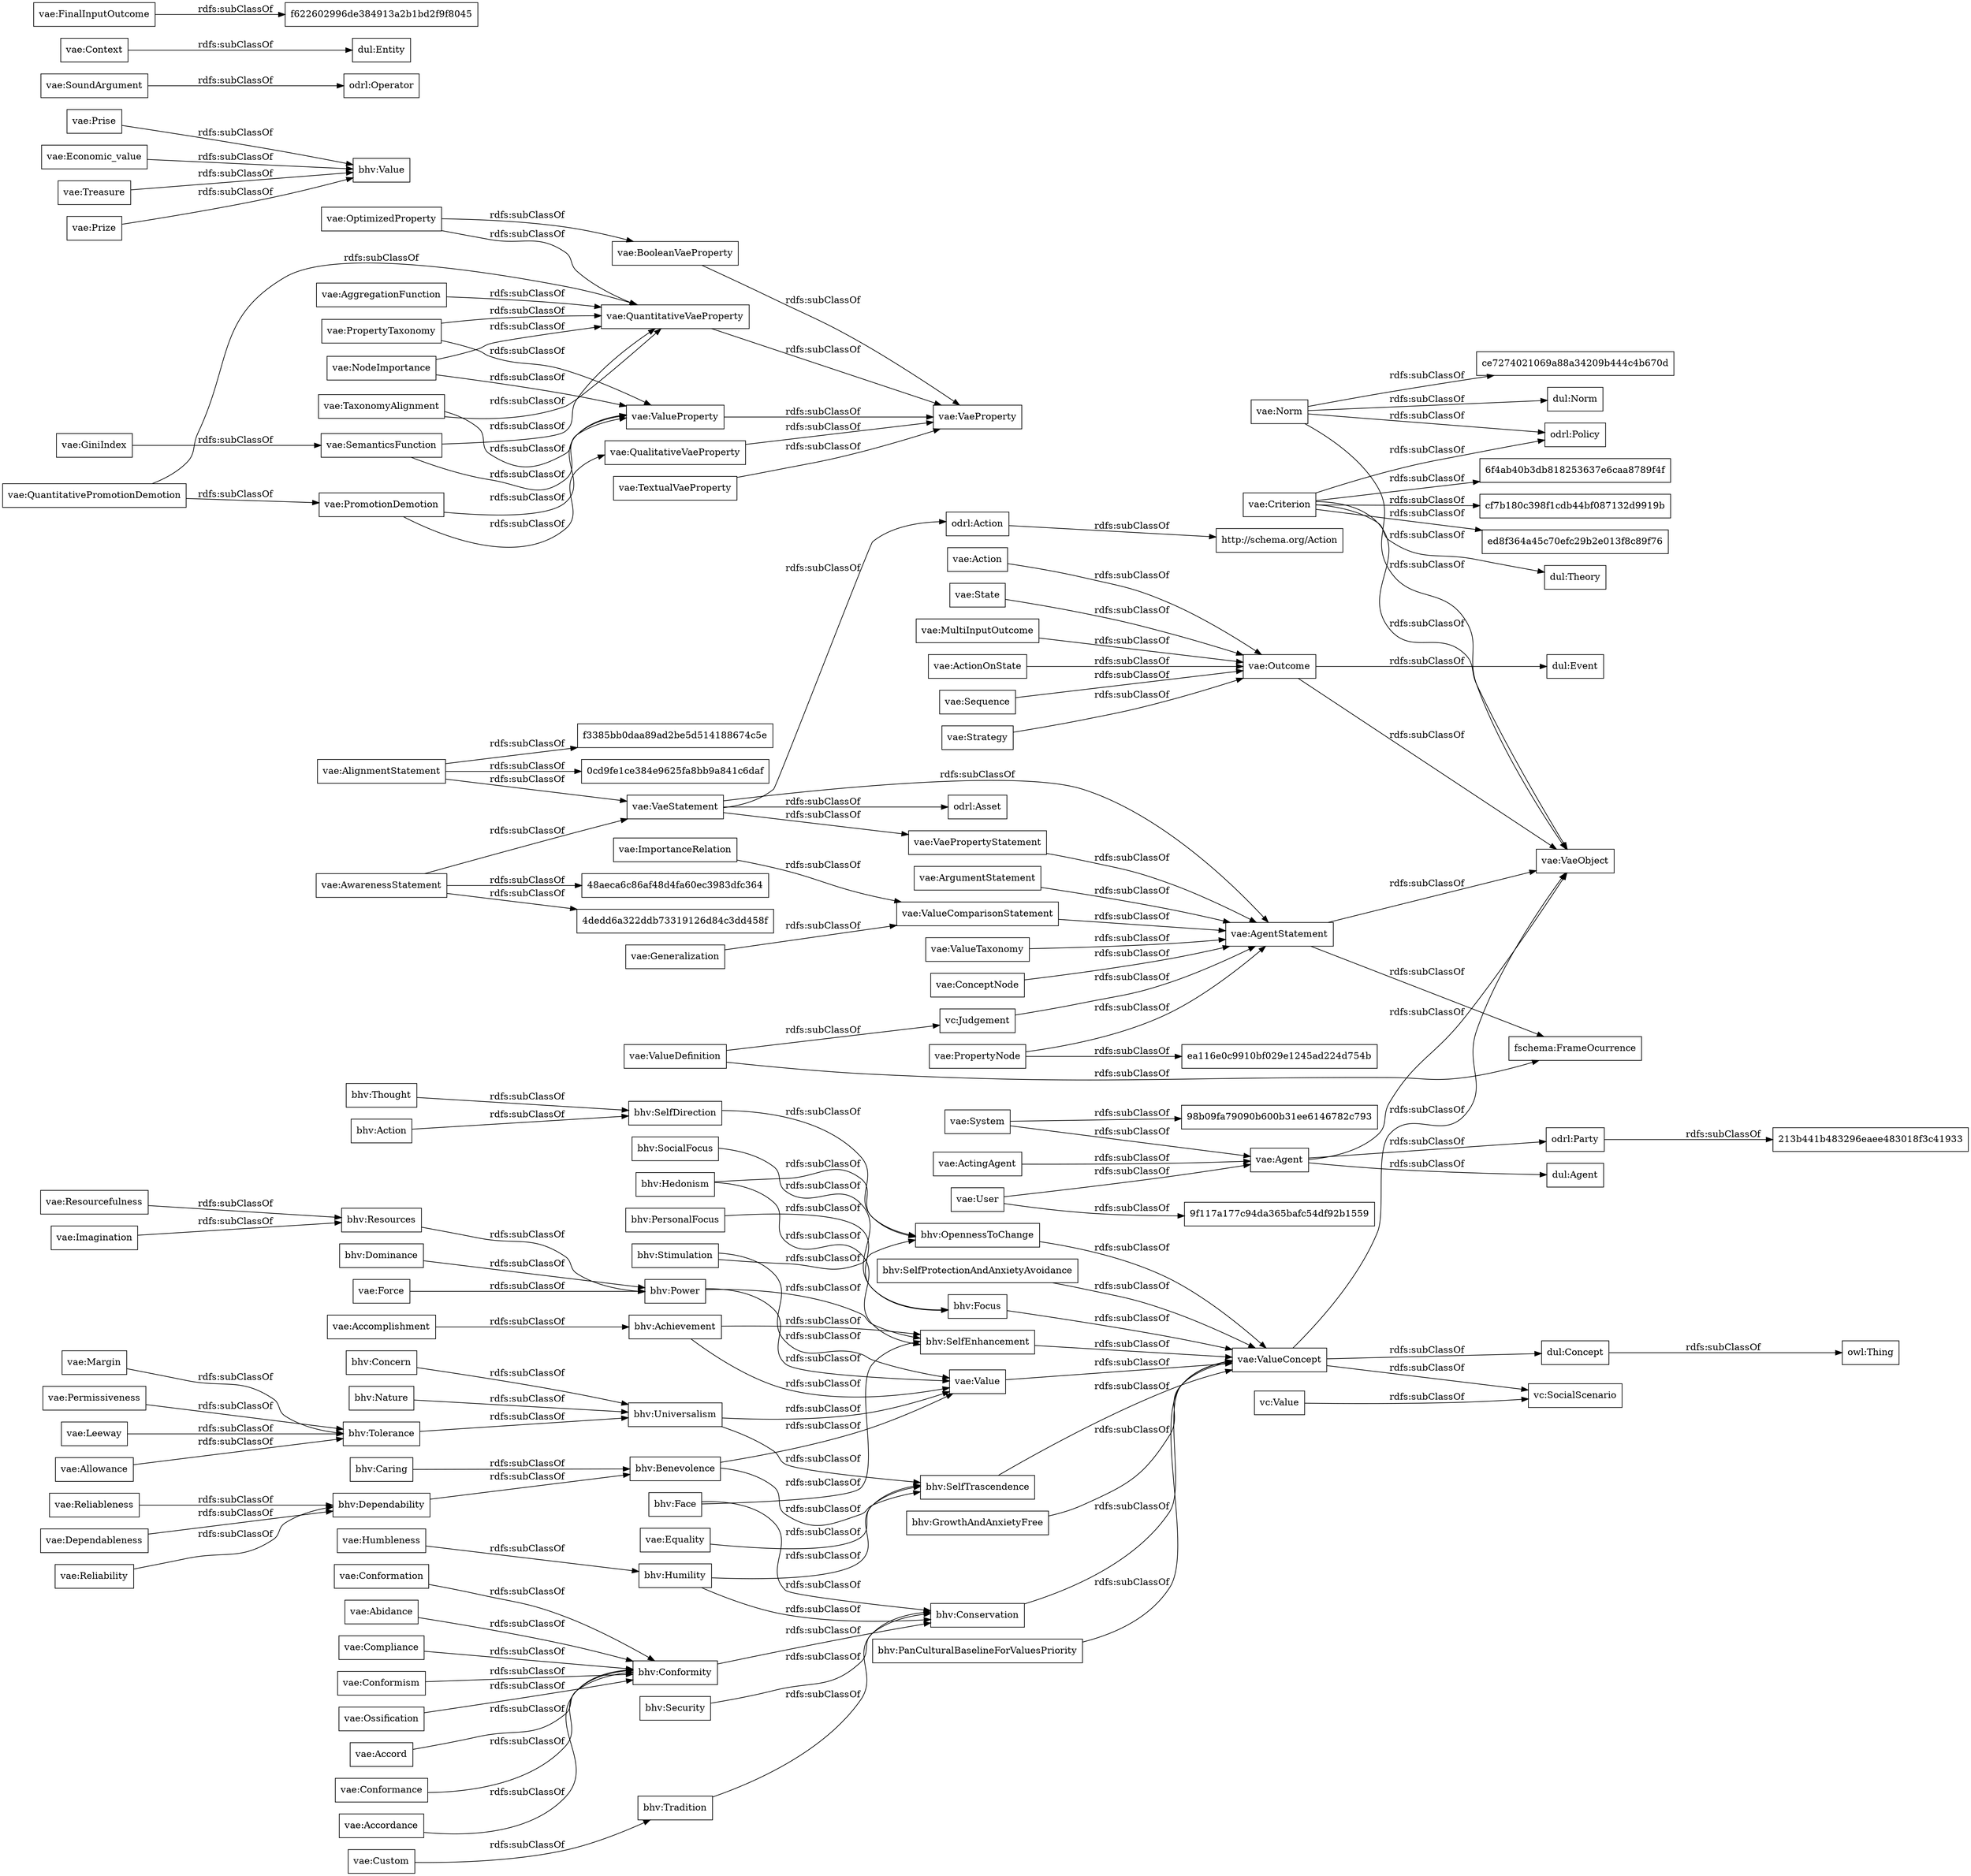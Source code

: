 digraph ar2dtool_diagram { 
rankdir=LR;
size="1000"
node [shape = rectangle, color="black"]; "bhv:Dominance" "vae:Humbleness" "98b09fa79090b600b31ee6146782c793" "odrl:Action" "vae:GiniIndex" "http://schema.org/Action" "48aeca6c86af48d4fa60ec3983dfc364" "vae:PropertyTaxonomy" "bhv:PersonalFocus" "bhv:Hedonism" "vae:Resourcefulness" "vae:NodeImportance" "vae:BooleanVaeProperty" "vae:AggregationFunction" "bhv:Universalism" "vae:Conformance" "vae:Value" "bhv:Stimulation" "bhv:Achievement" "odrl:Policy" "vae:Accordance" "bhv:Value" "vae:Conformation" "odrl:Operator" "vae:VaeProperty" "bhv:SelfTrascendence" "vae:Prise" "vae:Outcome" "vae:Abidance" "vae:MultiInputOutcome" "4dedd6a322ddb73319126d84c3dd458f" "vae:SoundArgument" "ea116e0c9910bf029e1245ad224d754b" "bhv:Conservation" "vae:AlignmentStatement" "bhv:Dependability" "ed8f364a45c70efc29b2e013f8c89f76" "dul:Entity" "vae:QualitativeVaeProperty" "bhv:Caring" "f622602996de384913a2b1bd2f9f8045" "odrl:Asset" "bhv:Nature" "213b441b483296eaee483018f3c41933" "vae:Generalization" "vae:Reliableness" "vae:Context" "vae:Compliance" "vae:VaeStatement" "vae:ActionOnState" "dul:Agent" "vae:Force" "vae:Economic_value" "vae:ValueTaxonomy" "bhv:Security" "fschema:FrameOcurrence" "dul:Theory" "vae:ConceptNode" "bhv:Tolerance" "vae:System" "bhv:Humility" "odrl:Party" "vae:QuantitativeVaeProperty" "vae:Norm" "vae:Conformism" "bhv:GrowthAndAnxietyFree" "vae:User" "vae:Sequence" "vae:AgentStatement" "bhv:Tradition" "vae:PromotionDemotion" "vae:VaeObject" "vae:Permissiveness" "vae:Ossification" "vc:Value" "vae:TaxonomyAlignment" "bhv:SelfEnhancement" "vae:Strategy" "vae:Agent" "bhv:Benevolence" "dul:Concept" "vae:FinalInputOutcome" "bhv:PanCulturalBaselineForValuesPriority" "bhv:Conformity" "vae:Accord" "vae:Action" "6f4ab40b3db818253637e6caa8789f4f" "bhv:Focus" "bhv:Resources" "vae:AwarenessStatement" "vae:ValueDefinition" "bhv:OpennessToChange" "dul:Norm" "vae:ActingAgent" "vae:Imagination" "vae:ValueConcept" "vae:PropertyNode" "vae:ValueProperty" "vae:ValueComparisonStatement" "dul:Event" "vc:Judgement" "vae:Criterion" "bhv:Thought" "vae:Treasure" "vae:State" "bhv:Face" "vae:VaePropertyStatement" "vae:Leeway" "vae:Dependableness" "vae:SemanticsFunction" "bhv:SocialFocus" "vae:Reliability" "vae:Custom" "vae:Equality" "vae:OptimizedProperty" "vae:QuantitativePromotionDemotion" "bhv:Action" "9f117a177c94da365bafc54df92b1559" "bhv:Power" "vae:ImportanceRelation" "f3385bb0daa89ad2be5d514188674c5e" "cf7b180c398f1cdb44bf087132d9919b" "vae:Allowance" "vae:Accomplishment" "ce7274021069a88a34209b444c4b670d" "vae:ArgumentStatement" "bhv:SelfDirection" "bhv:Concern" "vae:Prize" "vae:Margin" "vc:SocialScenario" "vae:TextualVaeProperty" "bhv:SelfProtectionAndAnxietyAvoidance" "0cd9fe1ce384e9625fa8bb9a841c6daf" ; /*classes style*/
	"vae:GiniIndex" -> "vae:SemanticsFunction" [ label = "rdfs:subClassOf" ];
	"vae:Dependableness" -> "bhv:Dependability" [ label = "rdfs:subClassOf" ];
	"vae:Strategy" -> "vae:Outcome" [ label = "rdfs:subClassOf" ];
	"bhv:Face" -> "bhv:SelfEnhancement" [ label = "rdfs:subClassOf" ];
	"bhv:Face" -> "bhv:Conservation" [ label = "rdfs:subClassOf" ];
	"bhv:Universalism" -> "bhv:SelfTrascendence" [ label = "rdfs:subClassOf" ];
	"bhv:Universalism" -> "vae:Value" [ label = "rdfs:subClassOf" ];
	"bhv:Power" -> "bhv:SelfEnhancement" [ label = "rdfs:subClassOf" ];
	"bhv:Power" -> "vae:Value" [ label = "rdfs:subClassOf" ];
	"vae:Outcome" -> "vae:VaeObject" [ label = "rdfs:subClassOf" ];
	"vae:Outcome" -> "dul:Event" [ label = "rdfs:subClassOf" ];
	"vae:ValueComparisonStatement" -> "vae:AgentStatement" [ label = "rdfs:subClassOf" ];
	"vae:Sequence" -> "vae:Outcome" [ label = "rdfs:subClassOf" ];
	"vae:Generalization" -> "vae:ValueComparisonStatement" [ label = "rdfs:subClassOf" ];
	"vae:Force" -> "bhv:Power" [ label = "rdfs:subClassOf" ];
	"vae:Conformism" -> "bhv:Conformity" [ label = "rdfs:subClassOf" ];
	"vae:SemanticsFunction" -> "vae:ValueProperty" [ label = "rdfs:subClassOf" ];
	"vae:SemanticsFunction" -> "vae:QuantitativeVaeProperty" [ label = "rdfs:subClassOf" ];
	"bhv:OpennessToChange" -> "vae:ValueConcept" [ label = "rdfs:subClassOf" ];
	"vae:AgentStatement" -> "fschema:FrameOcurrence" [ label = "rdfs:subClassOf" ];
	"vae:AgentStatement" -> "vae:VaeObject" [ label = "rdfs:subClassOf" ];
	"vae:BooleanVaeProperty" -> "vae:VaeProperty" [ label = "rdfs:subClassOf" ];
	"dul:Concept" -> "owl:Thing" [ label = "rdfs:subClassOf" ];
	"vae:Norm" -> "ce7274021069a88a34209b444c4b670d" [ label = "rdfs:subClassOf" ];
	"vae:Norm" -> "dul:Norm" [ label = "rdfs:subClassOf" ];
	"vae:Norm" -> "vae:VaeObject" [ label = "rdfs:subClassOf" ];
	"vae:Norm" -> "odrl:Policy" [ label = "rdfs:subClassOf" ];
	"bhv:Tolerance" -> "bhv:Universalism" [ label = "rdfs:subClassOf" ];
	"bhv:Tradition" -> "bhv:Conservation" [ label = "rdfs:subClassOf" ];
	"vae:Reliability" -> "bhv:Dependability" [ label = "rdfs:subClassOf" ];
	"vae:ValueTaxonomy" -> "vae:AgentStatement" [ label = "rdfs:subClassOf" ];
	"bhv:Nature" -> "bhv:Universalism" [ label = "rdfs:subClassOf" ];
	"bhv:SelfTrascendence" -> "vae:ValueConcept" [ label = "rdfs:subClassOf" ];
	"vae:VaeStatement" -> "vae:VaePropertyStatement" [ label = "rdfs:subClassOf" ];
	"vae:VaeStatement" -> "vae:AgentStatement" [ label = "rdfs:subClassOf" ];
	"vae:VaeStatement" -> "odrl:Asset" [ label = "rdfs:subClassOf" ];
	"vae:VaeStatement" -> "odrl:Action" [ label = "rdfs:subClassOf" ];
	"bhv:Resources" -> "bhv:Power" [ label = "rdfs:subClassOf" ];
	"vae:Abidance" -> "bhv:Conformity" [ label = "rdfs:subClassOf" ];
	"vae:MultiInputOutcome" -> "vae:Outcome" [ label = "rdfs:subClassOf" ];
	"vae:Context" -> "dul:Entity" [ label = "rdfs:subClassOf" ];
	"bhv:SocialFocus" -> "bhv:Focus" [ label = "rdfs:subClassOf" ];
	"vae:Humbleness" -> "bhv:Humility" [ label = "rdfs:subClassOf" ];
	"bhv:Focus" -> "vae:ValueConcept" [ label = "rdfs:subClassOf" ];
	"vae:Equality" -> "bhv:SelfTrascendence" [ label = "rdfs:subClassOf" ];
	"bhv:SelfEnhancement" -> "vae:ValueConcept" [ label = "rdfs:subClassOf" ];
	"bhv:Benevolence" -> "bhv:SelfTrascendence" [ label = "rdfs:subClassOf" ];
	"bhv:Benevolence" -> "vae:Value" [ label = "rdfs:subClassOf" ];
	"bhv:Caring" -> "bhv:Benevolence" [ label = "rdfs:subClassOf" ];
	"bhv:Concern" -> "bhv:Universalism" [ label = "rdfs:subClassOf" ];
	"vae:Criterion" -> "cf7b180c398f1cdb44bf087132d9919b" [ label = "rdfs:subClassOf" ];
	"vae:Criterion" -> "vae:VaeObject" [ label = "rdfs:subClassOf" ];
	"vae:Criterion" -> "odrl:Policy" [ label = "rdfs:subClassOf" ];
	"vae:Criterion" -> "ed8f364a45c70efc29b2e013f8c89f76" [ label = "rdfs:subClassOf" ];
	"vae:Criterion" -> "6f4ab40b3db818253637e6caa8789f4f" [ label = "rdfs:subClassOf" ];
	"vae:Criterion" -> "dul:Theory" [ label = "rdfs:subClassOf" ];
	"vae:Reliableness" -> "bhv:Dependability" [ label = "rdfs:subClassOf" ];
	"vae:PromotionDemotion" -> "vae:ValueProperty" [ label = "rdfs:subClassOf" ];
	"vae:PromotionDemotion" -> "vae:QualitativeVaeProperty" [ label = "rdfs:subClassOf" ];
	"vae:Margin" -> "bhv:Tolerance" [ label = "rdfs:subClassOf" ];
	"vae:Accord" -> "bhv:Conformity" [ label = "rdfs:subClassOf" ];
	"bhv:Achievement" -> "bhv:SelfEnhancement" [ label = "rdfs:subClassOf" ];
	"bhv:Achievement" -> "vae:Value" [ label = "rdfs:subClassOf" ];
	"bhv:GrowthAndAnxietyFree" -> "vae:ValueConcept" [ label = "rdfs:subClassOf" ];
	"vae:Economic_value" -> "bhv:Value" [ label = "rdfs:subClassOf" ];
	"vae:System" -> "98b09fa79090b600b31ee6146782c793" [ label = "rdfs:subClassOf" ];
	"vae:System" -> "vae:Agent" [ label = "rdfs:subClassOf" ];
	"vae:Resourcefulness" -> "bhv:Resources" [ label = "rdfs:subClassOf" ];
	"vae:ArgumentStatement" -> "vae:AgentStatement" [ label = "rdfs:subClassOf" ];
	"vae:Ossification" -> "bhv:Conformity" [ label = "rdfs:subClassOf" ];
	"vae:ValueProperty" -> "vae:VaeProperty" [ label = "rdfs:subClassOf" ];
	"bhv:Action" -> "bhv:SelfDirection" [ label = "rdfs:subClassOf" ];
	"vae:NodeImportance" -> "vae:ValueProperty" [ label = "rdfs:subClassOf" ];
	"vae:NodeImportance" -> "vae:QuantitativeVaeProperty" [ label = "rdfs:subClassOf" ];
	"vae:PropertyTaxonomy" -> "vae:ValueProperty" [ label = "rdfs:subClassOf" ];
	"vae:PropertyTaxonomy" -> "vae:QuantitativeVaeProperty" [ label = "rdfs:subClassOf" ];
	"vae:State" -> "vae:Outcome" [ label = "rdfs:subClassOf" ];
	"bhv:Conservation" -> "vae:ValueConcept" [ label = "rdfs:subClassOf" ];
	"vae:Conformation" -> "bhv:Conformity" [ label = "rdfs:subClassOf" ];
	"vae:VaePropertyStatement" -> "vae:AgentStatement" [ label = "rdfs:subClassOf" ];
	"vae:User" -> "9f117a177c94da365bafc54df92b1559" [ label = "rdfs:subClassOf" ];
	"vae:User" -> "vae:Agent" [ label = "rdfs:subClassOf" ];
	"vae:SoundArgument" -> "odrl:Operator" [ label = "rdfs:subClassOf" ];
	"bhv:Security" -> "bhv:Conservation" [ label = "rdfs:subClassOf" ];
	"bhv:Conformity" -> "bhv:Conservation" [ label = "rdfs:subClassOf" ];
	"vae:Custom" -> "bhv:Tradition" [ label = "rdfs:subClassOf" ];
	"vc:Judgement" -> "vae:AgentStatement" [ label = "rdfs:subClassOf" ];
	"bhv:Thought" -> "bhv:SelfDirection" [ label = "rdfs:subClassOf" ];
	"vae:FinalInputOutcome" -> "f622602996de384913a2b1bd2f9f8045" [ label = "rdfs:subClassOf" ];
	"bhv:SelfProtectionAndAnxietyAvoidance" -> "vae:ValueConcept" [ label = "rdfs:subClassOf" ];
	"vae:ValueDefinition" -> "fschema:FrameOcurrence" [ label = "rdfs:subClassOf" ];
	"vae:ValueDefinition" -> "vc:Judgement" [ label = "rdfs:subClassOf" ];
	"vae:TaxonomyAlignment" -> "vae:ValueProperty" [ label = "rdfs:subClassOf" ];
	"vae:TaxonomyAlignment" -> "vae:QuantitativeVaeProperty" [ label = "rdfs:subClassOf" ];
	"bhv:Stimulation" -> "bhv:OpennessToChange" [ label = "rdfs:subClassOf" ];
	"bhv:Stimulation" -> "vae:Value" [ label = "rdfs:subClassOf" ];
	"vae:TextualVaeProperty" -> "vae:VaeProperty" [ label = "rdfs:subClassOf" ];
	"vae:Action" -> "vae:Outcome" [ label = "rdfs:subClassOf" ];
	"vae:AggregationFunction" -> "vae:QuantitativeVaeProperty" [ label = "rdfs:subClassOf" ];
	"vae:AwarenessStatement" -> "4dedd6a322ddb73319126d84c3dd458f" [ label = "rdfs:subClassOf" ];
	"vae:AwarenessStatement" -> "48aeca6c86af48d4fa60ec3983dfc364" [ label = "rdfs:subClassOf" ];
	"vae:AwarenessStatement" -> "vae:VaeStatement" [ label = "rdfs:subClassOf" ];
	"odrl:Action" -> "http://schema.org/Action" [ label = "rdfs:subClassOf" ];
	"bhv:Dominance" -> "bhv:Power" [ label = "rdfs:subClassOf" ];
	"vae:Accordance" -> "bhv:Conformity" [ label = "rdfs:subClassOf" ];
	"vae:Treasure" -> "bhv:Value" [ label = "rdfs:subClassOf" ];
	"vae:QualitativeVaeProperty" -> "vae:VaeProperty" [ label = "rdfs:subClassOf" ];
	"vae:Agent" -> "vae:VaeObject" [ label = "rdfs:subClassOf" ];
	"vae:Agent" -> "odrl:Party" [ label = "rdfs:subClassOf" ];
	"vae:Agent" -> "dul:Agent" [ label = "rdfs:subClassOf" ];
	"bhv:PanCulturalBaselineForValuesPriority" -> "vae:ValueConcept" [ label = "rdfs:subClassOf" ];
	"vae:PropertyNode" -> "ea116e0c9910bf029e1245ad224d754b" [ label = "rdfs:subClassOf" ];
	"vae:PropertyNode" -> "vae:AgentStatement" [ label = "rdfs:subClassOf" ];
	"vae:ConceptNode" -> "vae:AgentStatement" [ label = "rdfs:subClassOf" ];
	"vae:Prize" -> "bhv:Value" [ label = "rdfs:subClassOf" ];
	"vae:Value" -> "vae:ValueConcept" [ label = "rdfs:subClassOf" ];
	"vae:OptimizedProperty" -> "vae:QuantitativeVaeProperty" [ label = "rdfs:subClassOf" ];
	"vae:OptimizedProperty" -> "vae:BooleanVaeProperty" [ label = "rdfs:subClassOf" ];
	"vae:Imagination" -> "bhv:Resources" [ label = "rdfs:subClassOf" ];
	"vae:QuantitativeVaeProperty" -> "vae:VaeProperty" [ label = "rdfs:subClassOf" ];
	"vae:Leeway" -> "bhv:Tolerance" [ label = "rdfs:subClassOf" ];
	"vc:Value" -> "vc:SocialScenario" [ label = "rdfs:subClassOf" ];
	"vae:QuantitativePromotionDemotion" -> "vae:QuantitativeVaeProperty" [ label = "rdfs:subClassOf" ];
	"vae:QuantitativePromotionDemotion" -> "vae:PromotionDemotion" [ label = "rdfs:subClassOf" ];
	"bhv:Dependability" -> "bhv:Benevolence" [ label = "rdfs:subClassOf" ];
	"vae:Conformance" -> "bhv:Conformity" [ label = "rdfs:subClassOf" ];
	"vae:Compliance" -> "bhv:Conformity" [ label = "rdfs:subClassOf" ];
	"vae:ImportanceRelation" -> "vae:ValueComparisonStatement" [ label = "rdfs:subClassOf" ];
	"vae:ValueConcept" -> "vae:VaeObject" [ label = "rdfs:subClassOf" ];
	"vae:ValueConcept" -> "vc:SocialScenario" [ label = "rdfs:subClassOf" ];
	"vae:ValueConcept" -> "dul:Concept" [ label = "rdfs:subClassOf" ];
	"bhv:Hedonism" -> "bhv:SelfEnhancement" [ label = "rdfs:subClassOf" ];
	"bhv:Hedonism" -> "bhv:OpennessToChange" [ label = "rdfs:subClassOf" ];
	"vae:ActionOnState" -> "vae:Outcome" [ label = "rdfs:subClassOf" ];
	"vae:Allowance" -> "bhv:Tolerance" [ label = "rdfs:subClassOf" ];
	"odrl:Party" -> "213b441b483296eaee483018f3c41933" [ label = "rdfs:subClassOf" ];
	"bhv:PersonalFocus" -> "bhv:Focus" [ label = "rdfs:subClassOf" ];
	"bhv:SelfDirection" -> "bhv:OpennessToChange" [ label = "rdfs:subClassOf" ];
	"vae:Prise" -> "bhv:Value" [ label = "rdfs:subClassOf" ];
	"vae:AlignmentStatement" -> "0cd9fe1ce384e9625fa8bb9a841c6daf" [ label = "rdfs:subClassOf" ];
	"vae:AlignmentStatement" -> "vae:VaeStatement" [ label = "rdfs:subClassOf" ];
	"vae:AlignmentStatement" -> "f3385bb0daa89ad2be5d514188674c5e" [ label = "rdfs:subClassOf" ];
	"vae:ActingAgent" -> "vae:Agent" [ label = "rdfs:subClassOf" ];
	"vae:Accomplishment" -> "bhv:Achievement" [ label = "rdfs:subClassOf" ];
	"bhv:Humility" -> "bhv:SelfTrascendence" [ label = "rdfs:subClassOf" ];
	"bhv:Humility" -> "bhv:Conservation" [ label = "rdfs:subClassOf" ];
	"vae:Permissiveness" -> "bhv:Tolerance" [ label = "rdfs:subClassOf" ];

}
